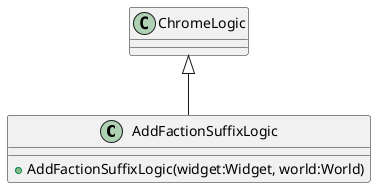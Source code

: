 @startuml
class AddFactionSuffixLogic {
    + AddFactionSuffixLogic(widget:Widget, world:World)
}
ChromeLogic <|-- AddFactionSuffixLogic
@enduml
